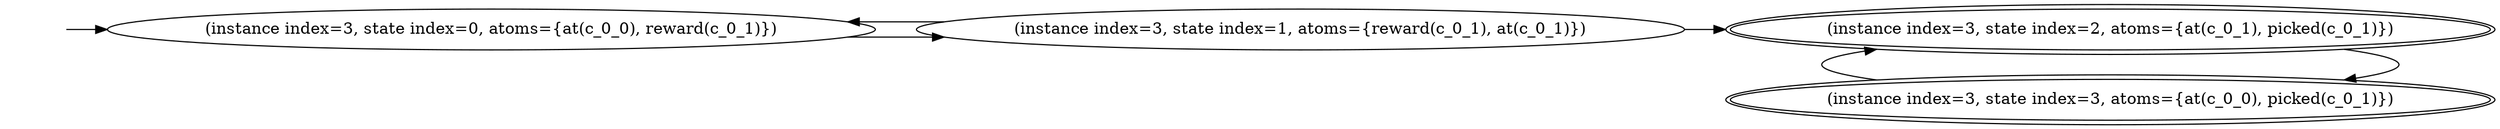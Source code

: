 digraph {
rankdir="LR"
s0[label="(instance index=3, state index=0, atoms={at(c_0_0), reward(c_0_1)})"]
s1[label="(instance index=3, state index=1, atoms={reward(c_0_1), at(c_0_1)})"]
s2[peripheries=2,label="(instance index=3, state index=2, atoms={at(c_0_1), picked(c_0_1)})"]
s3[peripheries=2,label="(instance index=3, state index=3, atoms={at(c_0_0), picked(c_0_1)})"]
Dangling [ label = "", style = invis ]
{ rank = same; Dangling }
Dangling -> s0
{ rank = same; s0}
{ rank = same; s1}
{ rank = same; s2,s3}
{
s0->s1
}
{
s1->s2
s1->s0
}
{
s2->s3
s3->s2
}
}
